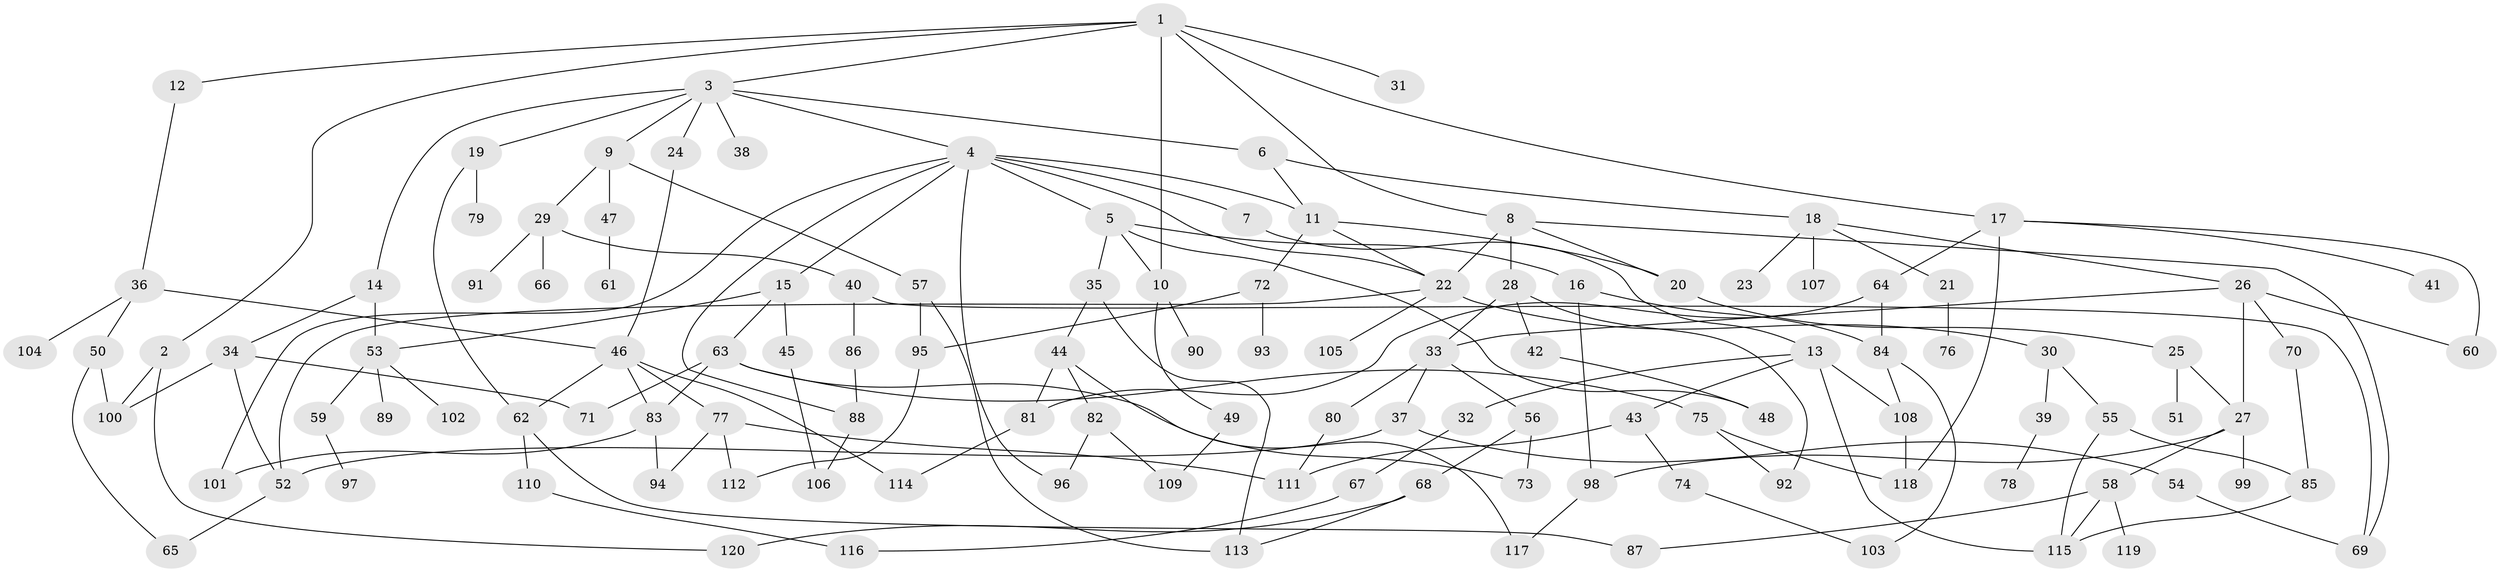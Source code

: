 // Generated by graph-tools (version 1.1) at 2025/34/03/09/25 02:34:22]
// undirected, 120 vertices, 170 edges
graph export_dot {
graph [start="1"]
  node [color=gray90,style=filled];
  1;
  2;
  3;
  4;
  5;
  6;
  7;
  8;
  9;
  10;
  11;
  12;
  13;
  14;
  15;
  16;
  17;
  18;
  19;
  20;
  21;
  22;
  23;
  24;
  25;
  26;
  27;
  28;
  29;
  30;
  31;
  32;
  33;
  34;
  35;
  36;
  37;
  38;
  39;
  40;
  41;
  42;
  43;
  44;
  45;
  46;
  47;
  48;
  49;
  50;
  51;
  52;
  53;
  54;
  55;
  56;
  57;
  58;
  59;
  60;
  61;
  62;
  63;
  64;
  65;
  66;
  67;
  68;
  69;
  70;
  71;
  72;
  73;
  74;
  75;
  76;
  77;
  78;
  79;
  80;
  81;
  82;
  83;
  84;
  85;
  86;
  87;
  88;
  89;
  90;
  91;
  92;
  93;
  94;
  95;
  96;
  97;
  98;
  99;
  100;
  101;
  102;
  103;
  104;
  105;
  106;
  107;
  108;
  109;
  110;
  111;
  112;
  113;
  114;
  115;
  116;
  117;
  118;
  119;
  120;
  1 -- 2;
  1 -- 3;
  1 -- 8;
  1 -- 12;
  1 -- 17;
  1 -- 31;
  1 -- 10;
  2 -- 120;
  2 -- 100;
  3 -- 4;
  3 -- 6;
  3 -- 9;
  3 -- 14;
  3 -- 19;
  3 -- 24;
  3 -- 38;
  4 -- 5;
  4 -- 7;
  4 -- 11;
  4 -- 15;
  4 -- 88;
  4 -- 101;
  4 -- 96;
  4 -- 22;
  5 -- 10;
  5 -- 16;
  5 -- 35;
  5 -- 48;
  6 -- 18;
  6 -- 11;
  7 -- 13;
  8 -- 20;
  8 -- 28;
  8 -- 69;
  8 -- 22;
  9 -- 29;
  9 -- 47;
  9 -- 57;
  10 -- 49;
  10 -- 90;
  11 -- 22;
  11 -- 72;
  11 -- 20;
  12 -- 36;
  13 -- 32;
  13 -- 43;
  13 -- 108;
  13 -- 115;
  14 -- 34;
  14 -- 53;
  15 -- 45;
  15 -- 63;
  15 -- 53;
  16 -- 98;
  16 -- 84;
  17 -- 41;
  17 -- 60;
  17 -- 64;
  17 -- 118;
  18 -- 21;
  18 -- 23;
  18 -- 26;
  18 -- 107;
  19 -- 79;
  19 -- 62;
  20 -- 25;
  21 -- 76;
  22 -- 30;
  22 -- 52;
  22 -- 105;
  24 -- 46;
  25 -- 27;
  25 -- 51;
  26 -- 33;
  26 -- 70;
  26 -- 60;
  26 -- 27;
  27 -- 58;
  27 -- 98;
  27 -- 99;
  28 -- 42;
  28 -- 92;
  28 -- 33;
  29 -- 40;
  29 -- 66;
  29 -- 91;
  30 -- 39;
  30 -- 55;
  32 -- 67;
  33 -- 37;
  33 -- 56;
  33 -- 80;
  34 -- 100;
  34 -- 52;
  34 -- 71;
  35 -- 44;
  35 -- 113;
  36 -- 50;
  36 -- 104;
  36 -- 46;
  37 -- 54;
  37 -- 52;
  39 -- 78;
  40 -- 69;
  40 -- 86;
  42 -- 48;
  43 -- 74;
  43 -- 111;
  44 -- 81;
  44 -- 82;
  44 -- 117;
  45 -- 106;
  46 -- 62;
  46 -- 77;
  46 -- 114;
  46 -- 83;
  47 -- 61;
  49 -- 109;
  50 -- 100;
  50 -- 65;
  52 -- 65;
  53 -- 59;
  53 -- 89;
  53 -- 102;
  54 -- 69;
  55 -- 85;
  55 -- 115;
  56 -- 68;
  56 -- 73;
  57 -- 95;
  57 -- 113;
  58 -- 119;
  58 -- 87;
  58 -- 115;
  59 -- 97;
  62 -- 87;
  62 -- 110;
  63 -- 71;
  63 -- 75;
  63 -- 83;
  63 -- 73;
  64 -- 84;
  64 -- 81;
  67 -- 116;
  68 -- 113;
  68 -- 120;
  70 -- 85;
  72 -- 93;
  72 -- 95;
  74 -- 103;
  75 -- 92;
  75 -- 118;
  77 -- 112;
  77 -- 111;
  77 -- 94;
  80 -- 111;
  81 -- 114;
  82 -- 96;
  82 -- 109;
  83 -- 94;
  83 -- 101;
  84 -- 103;
  84 -- 108;
  85 -- 115;
  86 -- 88;
  88 -- 106;
  95 -- 112;
  98 -- 117;
  108 -- 118;
  110 -- 116;
}
